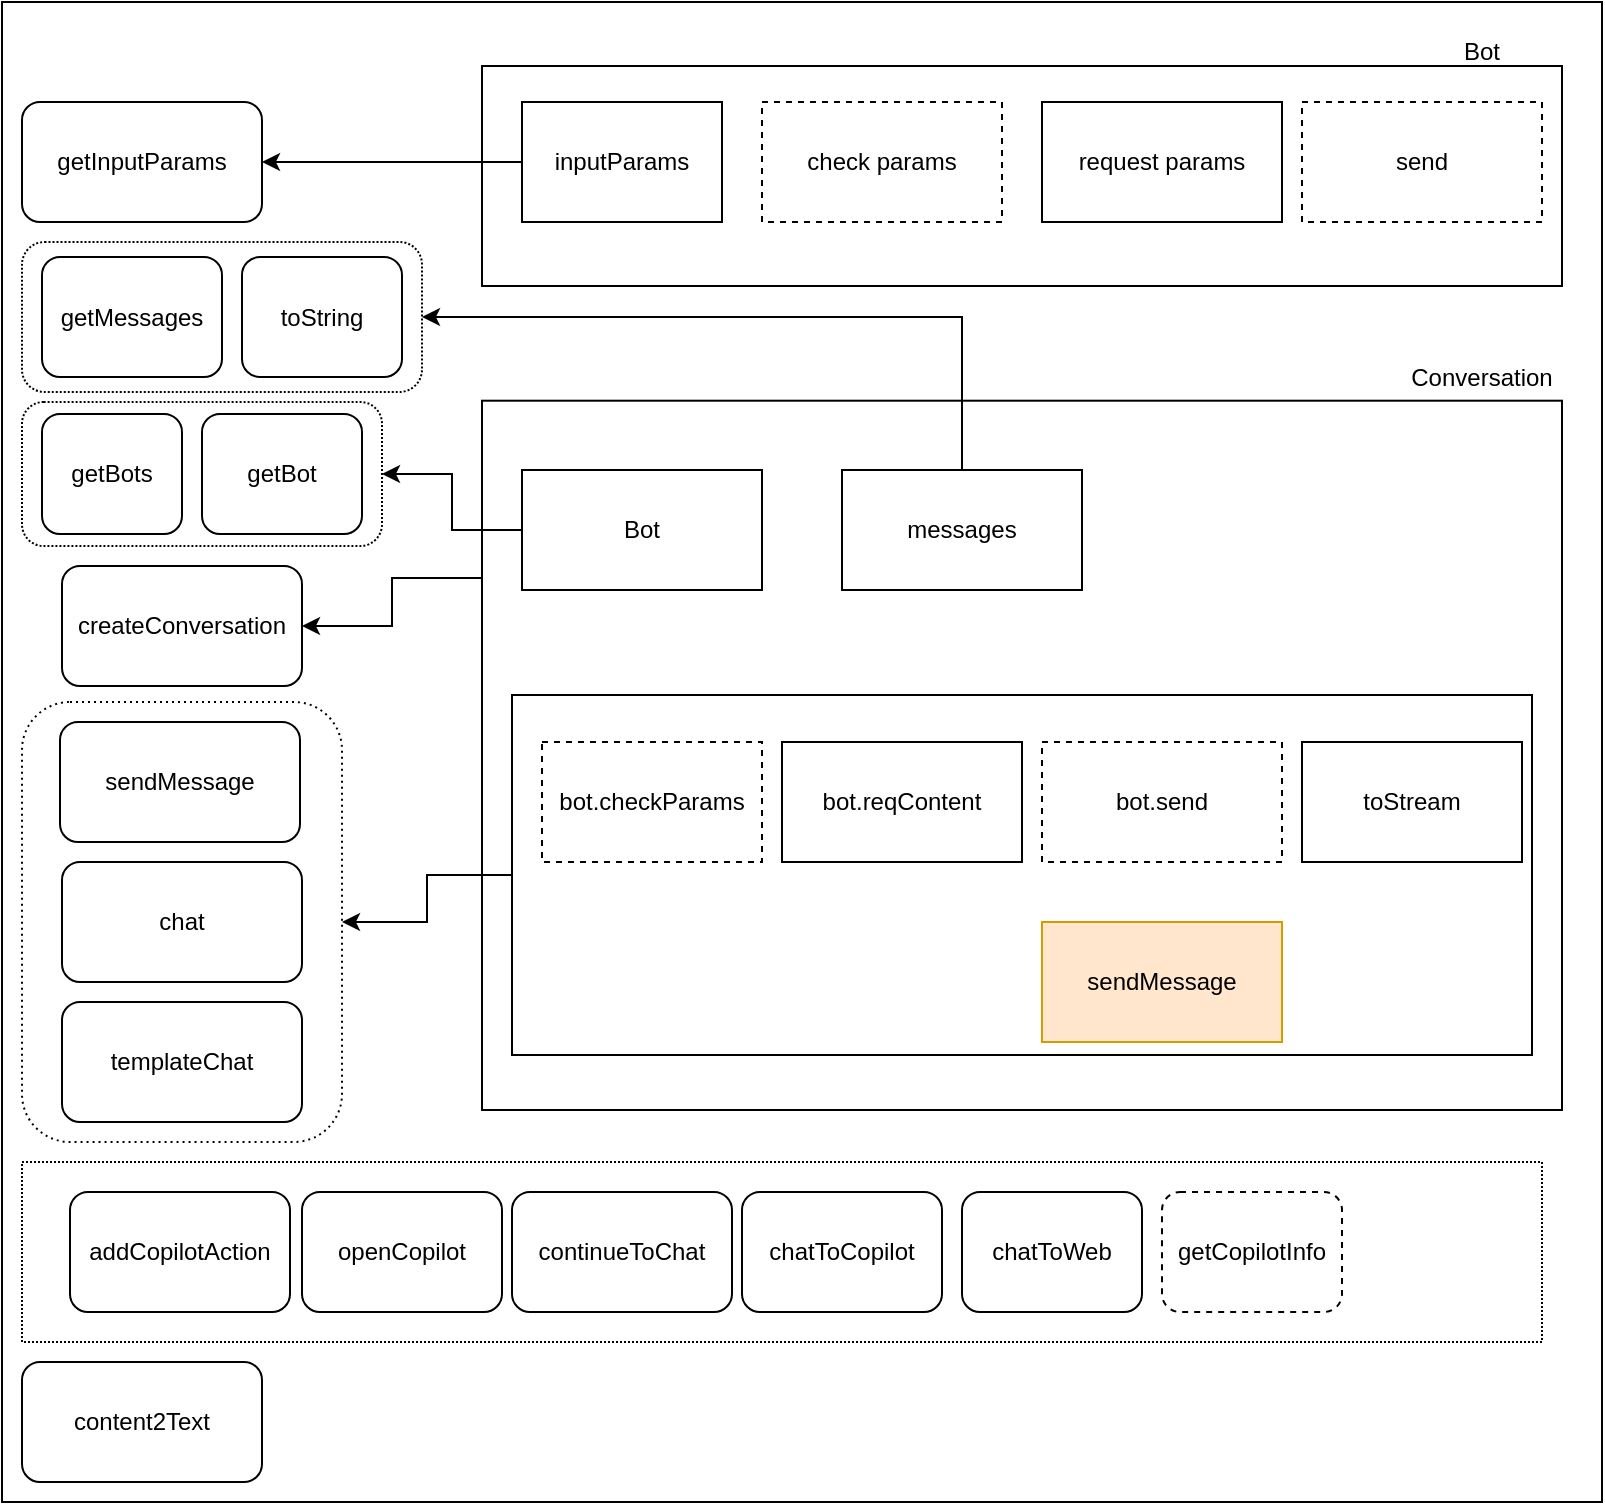 <mxfile version="24.6.5" type="github">
  <diagram name="第 1 页" id="TIvUaM3djEZLlQsXNVwl">
    <mxGraphModel dx="946" dy="618" grid="1" gridSize="10" guides="1" tooltips="1" connect="1" arrows="1" fold="1" page="1" pageScale="1" pageWidth="5000" pageHeight="5000" math="0" shadow="0">
      <root>
        <mxCell id="0" />
        <mxCell id="1" parent="0" />
        <mxCell id="LlAt9Zetxjs8204ZaU9U-20" value="" style="rounded=0;whiteSpace=wrap;html=1;" vertex="1" parent="1">
          <mxGeometry x="660" y="510" width="800" height="750" as="geometry" />
        </mxCell>
        <mxCell id="LlAt9Zetxjs8204ZaU9U-56" value="" style="group" vertex="1" connectable="0" parent="1">
          <mxGeometry x="900" y="680" width="540" height="384" as="geometry" />
        </mxCell>
        <mxCell id="LlAt9Zetxjs8204ZaU9U-29" value="" style="rounded=0;whiteSpace=wrap;html=1;" vertex="1" parent="LlAt9Zetxjs8204ZaU9U-56">
          <mxGeometry y="29.35" width="540" height="354.65" as="geometry" />
        </mxCell>
        <mxCell id="LlAt9Zetxjs8204ZaU9U-55" value="Conversation" style="text;html=1;align=center;verticalAlign=middle;whiteSpace=wrap;rounded=0;" vertex="1" parent="LlAt9Zetxjs8204ZaU9U-56">
          <mxGeometry x="470" width="60" height="36.688" as="geometry" />
        </mxCell>
        <mxCell id="LlAt9Zetxjs8204ZaU9U-32" value="" style="rounded=0;whiteSpace=wrap;html=1;" vertex="1" parent="LlAt9Zetxjs8204ZaU9U-56">
          <mxGeometry x="15" y="176.5" width="510" height="180" as="geometry" />
        </mxCell>
        <mxCell id="LlAt9Zetxjs8204ZaU9U-34" value="bot.checkParams" style="rounded=0;whiteSpace=wrap;html=1;dashed=1;" vertex="1" parent="LlAt9Zetxjs8204ZaU9U-56">
          <mxGeometry x="30" y="200.0" width="110" height="60" as="geometry" />
        </mxCell>
        <mxCell id="LlAt9Zetxjs8204ZaU9U-33" value="bot.reqContent" style="rounded=0;whiteSpace=wrap;html=1;" vertex="1" parent="LlAt9Zetxjs8204ZaU9U-56">
          <mxGeometry x="150" y="200.0" width="120" height="60" as="geometry" />
        </mxCell>
        <mxCell id="LlAt9Zetxjs8204ZaU9U-37" value="sendMessage" style="rounded=0;whiteSpace=wrap;html=1;fillColor=#ffe6cc;strokeColor=#d79b00;" vertex="1" parent="LlAt9Zetxjs8204ZaU9U-56">
          <mxGeometry x="280" y="290" width="120" height="60" as="geometry" />
        </mxCell>
        <mxCell id="LlAt9Zetxjs8204ZaU9U-35" value="bot.send" style="rounded=0;whiteSpace=wrap;html=1;dashed=1;" vertex="1" parent="LlAt9Zetxjs8204ZaU9U-56">
          <mxGeometry x="280" y="200.0" width="120" height="60" as="geometry" />
        </mxCell>
        <mxCell id="LlAt9Zetxjs8204ZaU9U-36" value="toStream" style="rounded=0;whiteSpace=wrap;html=1;" vertex="1" parent="LlAt9Zetxjs8204ZaU9U-56">
          <mxGeometry x="410" y="200.0" width="110" height="60" as="geometry" />
        </mxCell>
        <mxCell id="LlAt9Zetxjs8204ZaU9U-30" value="Bot" style="rounded=0;whiteSpace=wrap;html=1;" vertex="1" parent="LlAt9Zetxjs8204ZaU9U-56">
          <mxGeometry x="20" y="64" width="120" height="60" as="geometry" />
        </mxCell>
        <mxCell id="LlAt9Zetxjs8204ZaU9U-31" value="messages" style="rounded=0;whiteSpace=wrap;html=1;" vertex="1" parent="LlAt9Zetxjs8204ZaU9U-56">
          <mxGeometry x="180" y="64" width="120" height="60" as="geometry" />
        </mxCell>
        <mxCell id="LlAt9Zetxjs8204ZaU9U-54" value="" style="group" vertex="1" connectable="0" parent="1">
          <mxGeometry x="900" y="520" width="540" height="132" as="geometry" />
        </mxCell>
        <mxCell id="LlAt9Zetxjs8204ZaU9U-24" value="" style="rounded=0;whiteSpace=wrap;html=1;" vertex="1" parent="LlAt9Zetxjs8204ZaU9U-54">
          <mxGeometry y="22" width="540" height="110" as="geometry" />
        </mxCell>
        <mxCell id="LlAt9Zetxjs8204ZaU9U-53" value="Bot" style="text;html=1;align=center;verticalAlign=middle;whiteSpace=wrap;rounded=0;" vertex="1" parent="LlAt9Zetxjs8204ZaU9U-54">
          <mxGeometry x="470" width="60" height="30" as="geometry" />
        </mxCell>
        <mxCell id="LlAt9Zetxjs8204ZaU9U-38" value="" style="rounded=0;whiteSpace=wrap;html=1;dashed=1;dashPattern=1 1;" vertex="1" parent="1">
          <mxGeometry x="670" y="1090" width="760" height="90" as="geometry" />
        </mxCell>
        <mxCell id="LlAt9Zetxjs8204ZaU9U-3" value="getInputParams" style="rounded=1;whiteSpace=wrap;fontColor=default;labelBackgroundColor=default;" vertex="1" parent="1">
          <mxGeometry x="670" y="560" width="120" height="60" as="geometry" />
        </mxCell>
        <mxCell id="LlAt9Zetxjs8204ZaU9U-12" value="addCopilotAction" style="rounded=1;whiteSpace=wrap;fontColor=default;labelBackgroundColor=default;" vertex="1" parent="1">
          <mxGeometry x="694" y="1105" width="110" height="60" as="geometry" />
        </mxCell>
        <mxCell id="LlAt9Zetxjs8204ZaU9U-13" value="openCopilot" style="rounded=1;whiteSpace=wrap;fontColor=default;labelBackgroundColor=default;" vertex="1" parent="1">
          <mxGeometry x="810" y="1105" width="100" height="60" as="geometry" />
        </mxCell>
        <mxCell id="LlAt9Zetxjs8204ZaU9U-14" value="continueToChat" style="rounded=1;whiteSpace=wrap;fontColor=default;labelBackgroundColor=default;" vertex="1" parent="1">
          <mxGeometry x="915" y="1105" width="110" height="60" as="geometry" />
        </mxCell>
        <mxCell id="LlAt9Zetxjs8204ZaU9U-15" value="chatToCopilot" style="rounded=1;whiteSpace=wrap;fontColor=default;labelBackgroundColor=default;" vertex="1" parent="1">
          <mxGeometry x="1030" y="1105" width="100" height="60" as="geometry" />
        </mxCell>
        <mxCell id="LlAt9Zetxjs8204ZaU9U-16" value="chatToWeb" style="rounded=1;whiteSpace=wrap;fontColor=default;labelBackgroundColor=default;" vertex="1" parent="1">
          <mxGeometry x="1140" y="1105" width="90" height="60" as="geometry" />
        </mxCell>
        <mxCell id="LlAt9Zetxjs8204ZaU9U-17" value="content2Text" style="rounded=1;whiteSpace=wrap;fontColor=default;labelBackgroundColor=default;" vertex="1" parent="1">
          <mxGeometry x="670" y="1190" width="120" height="60" as="geometry" />
        </mxCell>
        <mxCell id="LlAt9Zetxjs8204ZaU9U-43" style="edgeStyle=orthogonalEdgeStyle;rounded=0;orthogonalLoop=1;jettySize=auto;html=1;exitX=0;exitY=0.5;exitDx=0;exitDy=0;entryX=1;entryY=0.5;entryDx=0;entryDy=0;" edge="1" parent="1" source="LlAt9Zetxjs8204ZaU9U-25" target="LlAt9Zetxjs8204ZaU9U-3">
          <mxGeometry relative="1" as="geometry" />
        </mxCell>
        <mxCell id="LlAt9Zetxjs8204ZaU9U-25" value="inputParams" style="rounded=0;whiteSpace=wrap;html=1;" vertex="1" parent="1">
          <mxGeometry x="920" y="560" width="100" height="60" as="geometry" />
        </mxCell>
        <mxCell id="LlAt9Zetxjs8204ZaU9U-26" value="check params" style="rounded=0;whiteSpace=wrap;html=1;dashed=1;" vertex="1" parent="1">
          <mxGeometry x="1040" y="560" width="120" height="60" as="geometry" />
        </mxCell>
        <mxCell id="LlAt9Zetxjs8204ZaU9U-27" value="request params" style="rounded=0;whiteSpace=wrap;html=1;" vertex="1" parent="1">
          <mxGeometry x="1180" y="560" width="120" height="60" as="geometry" />
        </mxCell>
        <mxCell id="LlAt9Zetxjs8204ZaU9U-28" value="send" style="rounded=0;whiteSpace=wrap;html=1;dashed=1;" vertex="1" parent="1">
          <mxGeometry x="1310" y="560" width="120" height="60" as="geometry" />
        </mxCell>
        <mxCell id="LlAt9Zetxjs8204ZaU9U-52" style="edgeStyle=orthogonalEdgeStyle;rounded=0;orthogonalLoop=1;jettySize=auto;html=1;exitX=0.5;exitY=0;exitDx=0;exitDy=0;entryX=1;entryY=0.5;entryDx=0;entryDy=0;" edge="1" parent="1" source="LlAt9Zetxjs8204ZaU9U-31" target="LlAt9Zetxjs8204ZaU9U-46">
          <mxGeometry relative="1" as="geometry" />
        </mxCell>
        <mxCell id="LlAt9Zetxjs8204ZaU9U-40" style="edgeStyle=orthogonalEdgeStyle;rounded=0;orthogonalLoop=1;jettySize=auto;html=1;exitX=0;exitY=0.5;exitDx=0;exitDy=0;entryX=1;entryY=0.5;entryDx=0;entryDy=0;" edge="1" parent="1" source="LlAt9Zetxjs8204ZaU9U-32" target="LlAt9Zetxjs8204ZaU9U-39">
          <mxGeometry relative="1" as="geometry" />
        </mxCell>
        <mxCell id="LlAt9Zetxjs8204ZaU9U-44" value="getCopilotInfo" style="rounded=1;whiteSpace=wrap;fontColor=default;labelBackgroundColor=default;dashed=1;" vertex="1" parent="1">
          <mxGeometry x="1240" y="1105" width="90" height="60" as="geometry" />
        </mxCell>
        <mxCell id="LlAt9Zetxjs8204ZaU9U-47" value="" style="group" vertex="1" connectable="0" parent="1">
          <mxGeometry x="670" y="630" width="200" height="75" as="geometry" />
        </mxCell>
        <mxCell id="LlAt9Zetxjs8204ZaU9U-46" value="" style="rounded=1;whiteSpace=wrap;html=1;fillColor=none;dashed=1;dashPattern=1 1;" vertex="1" parent="LlAt9Zetxjs8204ZaU9U-47">
          <mxGeometry width="200" height="75" as="geometry" />
        </mxCell>
        <mxCell id="LlAt9Zetxjs8204ZaU9U-5" value="getMessages" style="rounded=1;whiteSpace=wrap;fontColor=default;labelBackgroundColor=default;" vertex="1" parent="LlAt9Zetxjs8204ZaU9U-47">
          <mxGeometry x="10" y="7.5" width="90" height="60" as="geometry" />
        </mxCell>
        <mxCell id="LlAt9Zetxjs8204ZaU9U-6" value="toString" style="rounded=1;whiteSpace=wrap;fontColor=default;labelBackgroundColor=default;" vertex="1" parent="LlAt9Zetxjs8204ZaU9U-47">
          <mxGeometry x="110" y="7.5" width="80" height="60" as="geometry" />
        </mxCell>
        <mxCell id="LlAt9Zetxjs8204ZaU9U-49" value="" style="group;dashed=1;dashPattern=1 1;" vertex="1" connectable="0" parent="1">
          <mxGeometry x="670" y="710" width="180" height="72" as="geometry" />
        </mxCell>
        <mxCell id="LlAt9Zetxjs8204ZaU9U-48" value="" style="rounded=1;whiteSpace=wrap;html=1;fillColor=none;dashed=1;dashPattern=1 1;" vertex="1" parent="LlAt9Zetxjs8204ZaU9U-49">
          <mxGeometry width="180" height="72" as="geometry" />
        </mxCell>
        <mxCell id="LlAt9Zetxjs8204ZaU9U-7" value="getBots" style="rounded=1;whiteSpace=wrap;fontColor=default;labelBackgroundColor=default;" vertex="1" parent="LlAt9Zetxjs8204ZaU9U-49">
          <mxGeometry x="10" y="6" width="70" height="60" as="geometry" />
        </mxCell>
        <mxCell id="LlAt9Zetxjs8204ZaU9U-8" value="getBot" style="rounded=1;whiteSpace=wrap;fontColor=default;labelBackgroundColor=default;" vertex="1" parent="LlAt9Zetxjs8204ZaU9U-49">
          <mxGeometry x="90" y="6" width="80" height="60" as="geometry" />
        </mxCell>
        <mxCell id="LlAt9Zetxjs8204ZaU9U-39" value="" style="rounded=1;whiteSpace=wrap;html=1;fillColor=default;dashed=1;dashPattern=1 2;" vertex="1" parent="1">
          <mxGeometry x="670" y="860" width="160" height="220" as="geometry" />
        </mxCell>
        <mxCell id="LlAt9Zetxjs8204ZaU9U-9" value="createConversation" style="rounded=1;whiteSpace=wrap;fontColor=default;labelBackgroundColor=default;" vertex="1" parent="1">
          <mxGeometry x="690" y="792" width="120" height="60" as="geometry" />
        </mxCell>
        <mxCell id="LlAt9Zetxjs8204ZaU9U-10" value="chat" style="rounded=1;whiteSpace=wrap;fontColor=default;labelBackgroundColor=default;" vertex="1" parent="1">
          <mxGeometry x="690" y="940" width="120" height="60" as="geometry" />
        </mxCell>
        <mxCell id="LlAt9Zetxjs8204ZaU9U-11" value="templateChat" style="rounded=1;whiteSpace=wrap;fontColor=default;labelBackgroundColor=default;" vertex="1" parent="1">
          <mxGeometry x="690" y="1010" width="120" height="60" as="geometry" />
        </mxCell>
        <mxCell id="LlAt9Zetxjs8204ZaU9U-57" value="sendMessage" style="rounded=1;whiteSpace=wrap;fontColor=default;labelBackgroundColor=default;" vertex="1" parent="1">
          <mxGeometry x="689" y="870" width="120" height="60" as="geometry" />
        </mxCell>
        <mxCell id="LlAt9Zetxjs8204ZaU9U-59" style="edgeStyle=orthogonalEdgeStyle;rounded=0;orthogonalLoop=1;jettySize=auto;html=1;exitX=0;exitY=0.5;exitDx=0;exitDy=0;entryX=1;entryY=0.5;entryDx=0;entryDy=0;" edge="1" parent="1" source="LlAt9Zetxjs8204ZaU9U-30" target="LlAt9Zetxjs8204ZaU9U-48">
          <mxGeometry relative="1" as="geometry" />
        </mxCell>
        <mxCell id="LlAt9Zetxjs8204ZaU9U-60" style="edgeStyle=orthogonalEdgeStyle;rounded=0;orthogonalLoop=1;jettySize=auto;html=1;exitX=0;exitY=0.25;exitDx=0;exitDy=0;entryX=1;entryY=0.5;entryDx=0;entryDy=0;" edge="1" parent="1" source="LlAt9Zetxjs8204ZaU9U-29" target="LlAt9Zetxjs8204ZaU9U-9">
          <mxGeometry relative="1" as="geometry" />
        </mxCell>
      </root>
    </mxGraphModel>
  </diagram>
</mxfile>
